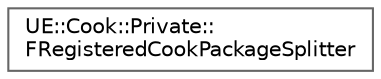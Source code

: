 digraph "Graphical Class Hierarchy"
{
 // INTERACTIVE_SVG=YES
 // LATEX_PDF_SIZE
  bgcolor="transparent";
  edge [fontname=Helvetica,fontsize=10,labelfontname=Helvetica,labelfontsize=10];
  node [fontname=Helvetica,fontsize=10,shape=box,height=0.2,width=0.4];
  rankdir="LR";
  Node0 [id="Node000000",label="UE::Cook::Private::\lFRegisteredCookPackageSplitter",height=0.2,width=0.4,color="grey40", fillcolor="white", style="filled",URL="$d2/d9d/classUE_1_1Cook_1_1Private_1_1FRegisteredCookPackageSplitter.html",tooltip="Interface for internal use only (used by REGISTER_COOKPACKAGE_SPLITTER to register an ICookPackageSpl..."];
}
